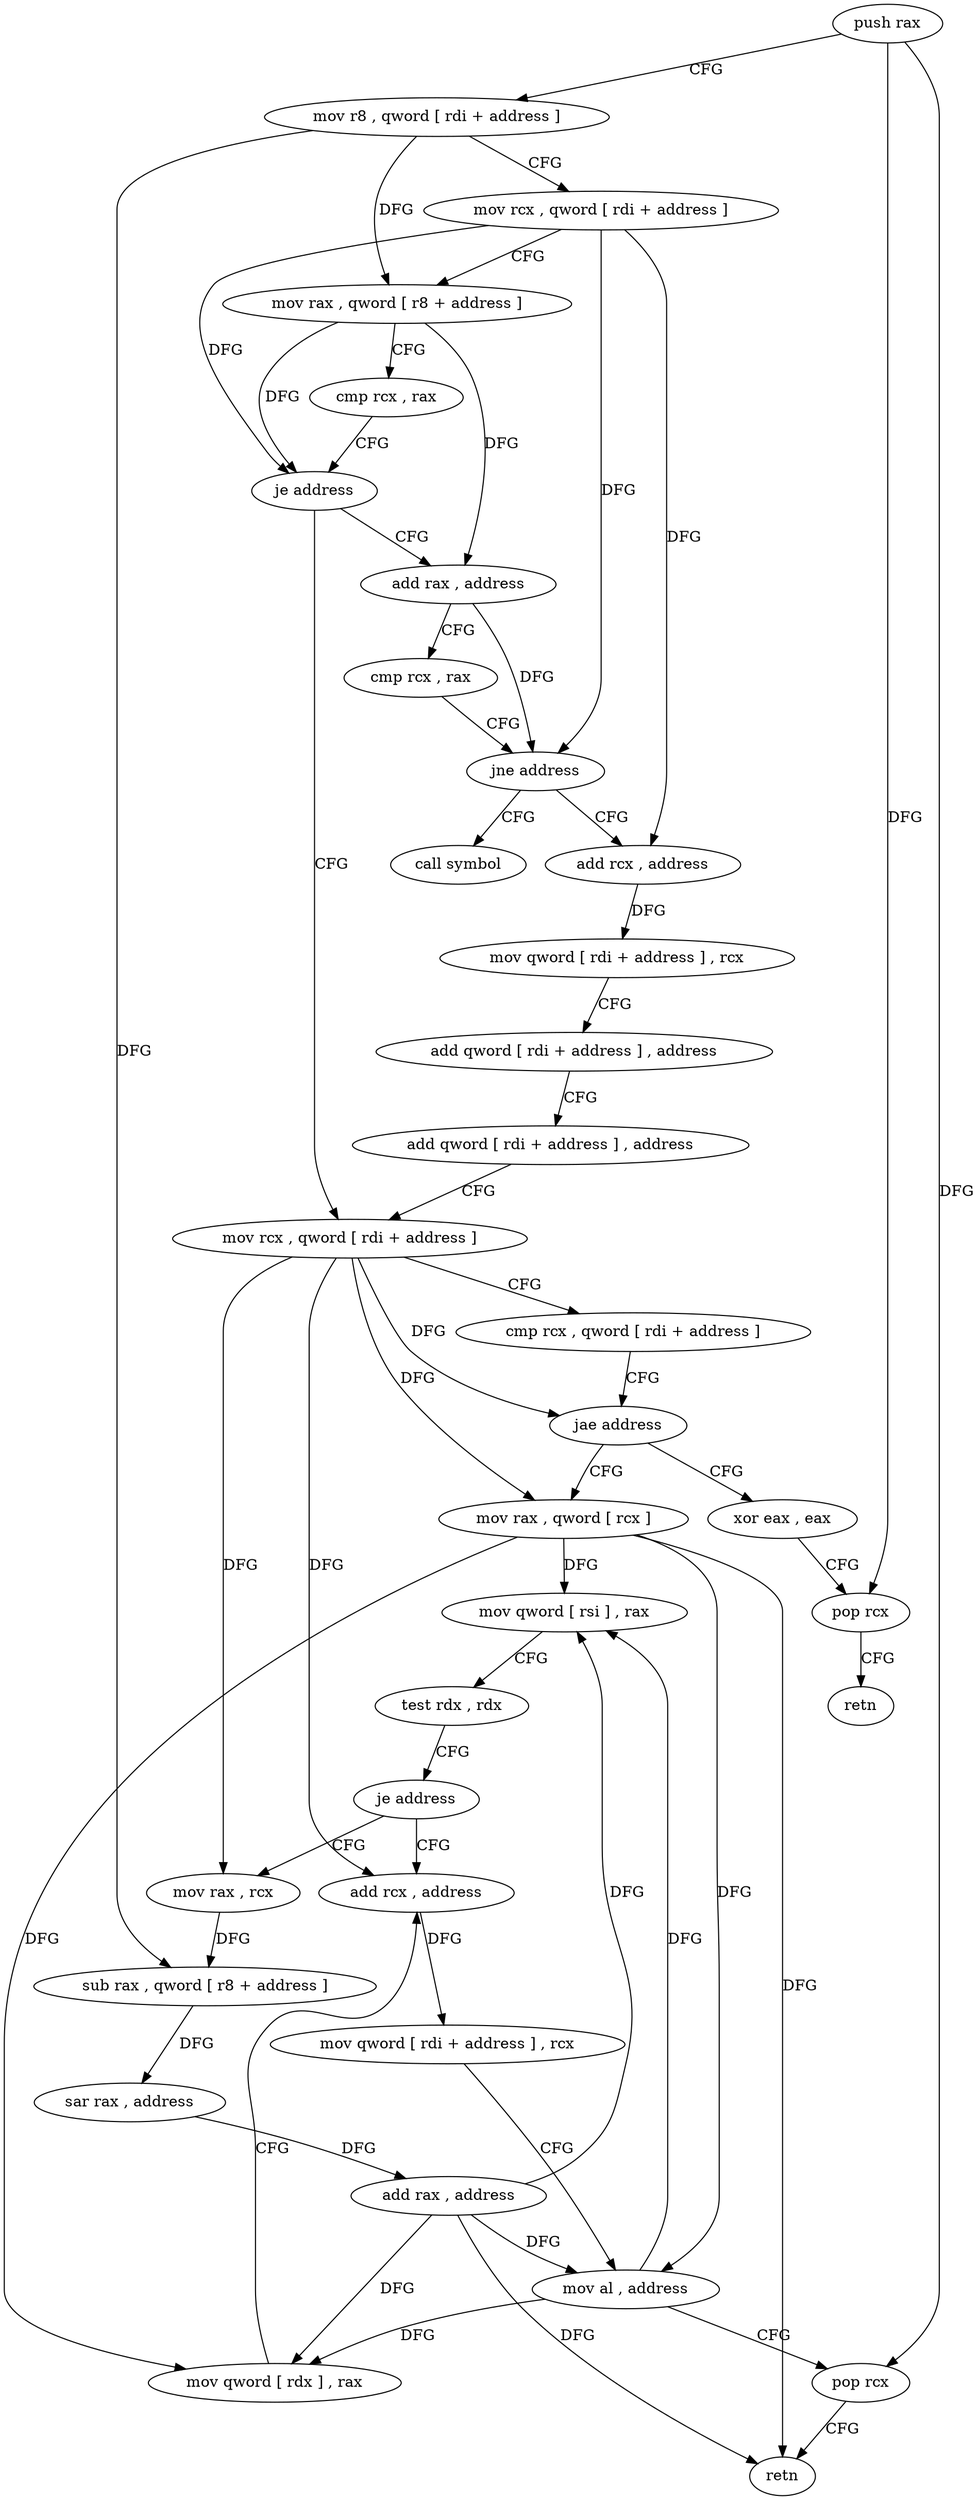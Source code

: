 digraph "func" {
"150096" [label = "push rax" ]
"150097" [label = "mov r8 , qword [ rdi + address ]" ]
"150101" [label = "mov rcx , qword [ rdi + address ]" ]
"150105" [label = "mov rax , qword [ r8 + address ]" ]
"150109" [label = "cmp rcx , rax" ]
"150112" [label = "je address" ]
"150141" [label = "mov rcx , qword [ rdi + address ]" ]
"150114" [label = "add rax , address" ]
"150145" [label = "cmp rcx , qword [ rdi + address ]" ]
"150149" [label = "jae address" ]
"150192" [label = "xor eax , eax" ]
"150151" [label = "mov rax , qword [ rcx ]" ]
"150118" [label = "cmp rcx , rax" ]
"150121" [label = "jne address" ]
"150196" [label = "call symbol" ]
"150123" [label = "add rcx , address" ]
"150194" [label = "pop rcx" ]
"150195" [label = "retn" ]
"150154" [label = "mov qword [ rsi ] , rax" ]
"150157" [label = "test rdx , rdx" ]
"150160" [label = "je address" ]
"150180" [label = "add rcx , address" ]
"150162" [label = "mov rax , rcx" ]
"150127" [label = "mov qword [ rdi + address ] , rcx" ]
"150131" [label = "add qword [ rdi + address ] , address" ]
"150136" [label = "add qword [ rdi + address ] , address" ]
"150184" [label = "mov qword [ rdi + address ] , rcx" ]
"150188" [label = "mov al , address" ]
"150190" [label = "pop rcx" ]
"150191" [label = "retn" ]
"150165" [label = "sub rax , qword [ r8 + address ]" ]
"150169" [label = "sar rax , address" ]
"150173" [label = "add rax , address" ]
"150177" [label = "mov qword [ rdx ] , rax" ]
"150096" -> "150097" [ label = "CFG" ]
"150096" -> "150194" [ label = "DFG" ]
"150096" -> "150190" [ label = "DFG" ]
"150097" -> "150101" [ label = "CFG" ]
"150097" -> "150105" [ label = "DFG" ]
"150097" -> "150165" [ label = "DFG" ]
"150101" -> "150105" [ label = "CFG" ]
"150101" -> "150112" [ label = "DFG" ]
"150101" -> "150121" [ label = "DFG" ]
"150101" -> "150123" [ label = "DFG" ]
"150105" -> "150109" [ label = "CFG" ]
"150105" -> "150112" [ label = "DFG" ]
"150105" -> "150114" [ label = "DFG" ]
"150109" -> "150112" [ label = "CFG" ]
"150112" -> "150141" [ label = "CFG" ]
"150112" -> "150114" [ label = "CFG" ]
"150141" -> "150145" [ label = "CFG" ]
"150141" -> "150149" [ label = "DFG" ]
"150141" -> "150151" [ label = "DFG" ]
"150141" -> "150180" [ label = "DFG" ]
"150141" -> "150162" [ label = "DFG" ]
"150114" -> "150118" [ label = "CFG" ]
"150114" -> "150121" [ label = "DFG" ]
"150145" -> "150149" [ label = "CFG" ]
"150149" -> "150192" [ label = "CFG" ]
"150149" -> "150151" [ label = "CFG" ]
"150192" -> "150194" [ label = "CFG" ]
"150151" -> "150154" [ label = "DFG" ]
"150151" -> "150188" [ label = "DFG" ]
"150151" -> "150191" [ label = "DFG" ]
"150151" -> "150177" [ label = "DFG" ]
"150118" -> "150121" [ label = "CFG" ]
"150121" -> "150196" [ label = "CFG" ]
"150121" -> "150123" [ label = "CFG" ]
"150123" -> "150127" [ label = "DFG" ]
"150194" -> "150195" [ label = "CFG" ]
"150154" -> "150157" [ label = "CFG" ]
"150157" -> "150160" [ label = "CFG" ]
"150160" -> "150180" [ label = "CFG" ]
"150160" -> "150162" [ label = "CFG" ]
"150180" -> "150184" [ label = "DFG" ]
"150162" -> "150165" [ label = "DFG" ]
"150127" -> "150131" [ label = "CFG" ]
"150131" -> "150136" [ label = "CFG" ]
"150136" -> "150141" [ label = "CFG" ]
"150184" -> "150188" [ label = "CFG" ]
"150188" -> "150190" [ label = "CFG" ]
"150188" -> "150154" [ label = "DFG" ]
"150188" -> "150177" [ label = "DFG" ]
"150190" -> "150191" [ label = "CFG" ]
"150165" -> "150169" [ label = "DFG" ]
"150169" -> "150173" [ label = "DFG" ]
"150173" -> "150177" [ label = "DFG" ]
"150173" -> "150154" [ label = "DFG" ]
"150173" -> "150188" [ label = "DFG" ]
"150173" -> "150191" [ label = "DFG" ]
"150177" -> "150180" [ label = "CFG" ]
}
